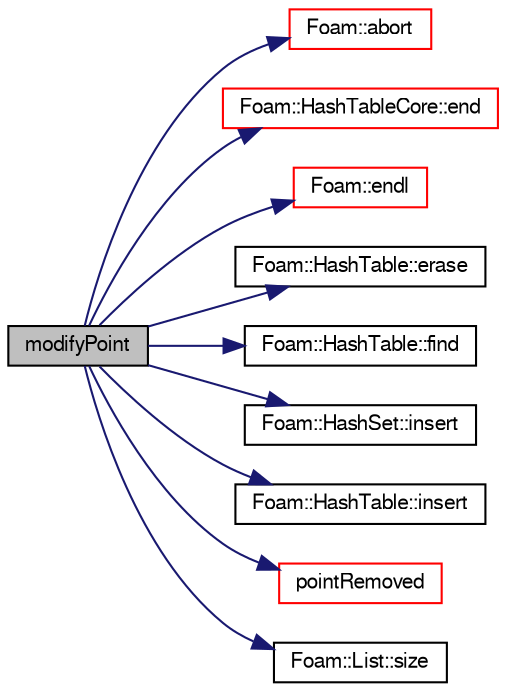 digraph "modifyPoint"
{
  bgcolor="transparent";
  edge [fontname="FreeSans",fontsize="10",labelfontname="FreeSans",labelfontsize="10"];
  node [fontname="FreeSans",fontsize="10",shape=record];
  rankdir="LR";
  Node1717 [label="modifyPoint",height=0.2,width=0.4,color="black", fillcolor="grey75", style="filled", fontcolor="black"];
  Node1717 -> Node1718 [color="midnightblue",fontsize="10",style="solid",fontname="FreeSans"];
  Node1718 [label="Foam::abort",height=0.2,width=0.4,color="red",URL="$a21124.html#a447107a607d03e417307c203fa5fb44b"];
  Node1717 -> Node1761 [color="midnightblue",fontsize="10",style="solid",fontname="FreeSans"];
  Node1761 [label="Foam::HashTableCore::end",height=0.2,width=0.4,color="red",URL="$a25706.html#a540580a296c0ff351686ceb4f27b6fe6",tooltip="iteratorEnd set to beyond the end of any HashTable "];
  Node1717 -> Node1726 [color="midnightblue",fontsize="10",style="solid",fontname="FreeSans"];
  Node1726 [label="Foam::endl",height=0.2,width=0.4,color="red",URL="$a21124.html#a2db8fe02a0d3909e9351bb4275b23ce4",tooltip="Add newline and flush stream. "];
  Node1717 -> Node1769 [color="midnightblue",fontsize="10",style="solid",fontname="FreeSans"];
  Node1769 [label="Foam::HashTable::erase",height=0.2,width=0.4,color="black",URL="$a25702.html#a12d8ea138d4886b42bc135cd082652c7",tooltip="Erase a hashedEntry specified by given iterator. "];
  Node1717 -> Node1770 [color="midnightblue",fontsize="10",style="solid",fontname="FreeSans"];
  Node1770 [label="Foam::HashTable::find",height=0.2,width=0.4,color="black",URL="$a25702.html#a76b2c74ebd9f33fa9f76261b027ffc11",tooltip="Find and return an iterator set at the hashedEntry. "];
  Node1717 -> Node1771 [color="midnightblue",fontsize="10",style="solid",fontname="FreeSans"];
  Node1771 [label="Foam::HashSet::insert",height=0.2,width=0.4,color="black",URL="$a25690.html#a49f0753d9652681fc3a81f59951a0ad7",tooltip="Insert a new entry. "];
  Node1717 -> Node1772 [color="midnightblue",fontsize="10",style="solid",fontname="FreeSans"];
  Node1772 [label="Foam::HashTable::insert",height=0.2,width=0.4,color="black",URL="$a25702.html#a5eee1e0e199ad59b9cb3916cd42156e0",tooltip="Insert a new hashedEntry. "];
  Node1717 -> Node1773 [color="midnightblue",fontsize="10",style="solid",fontname="FreeSans"];
  Node1773 [label="pointRemoved",height=0.2,width=0.4,color="red",URL="$a21678.html#ac68a0603e2ba94324f1a96ff0c0fcf49",tooltip="Is point removed? "];
  Node1717 -> Node1777 [color="midnightblue",fontsize="10",style="solid",fontname="FreeSans"];
  Node1777 [label="Foam::List::size",height=0.2,width=0.4,color="black",URL="$a25694.html#a8a5f6fa29bd4b500caf186f60245b384",tooltip="Override size to be inconsistent with allocated storage. "];
}
